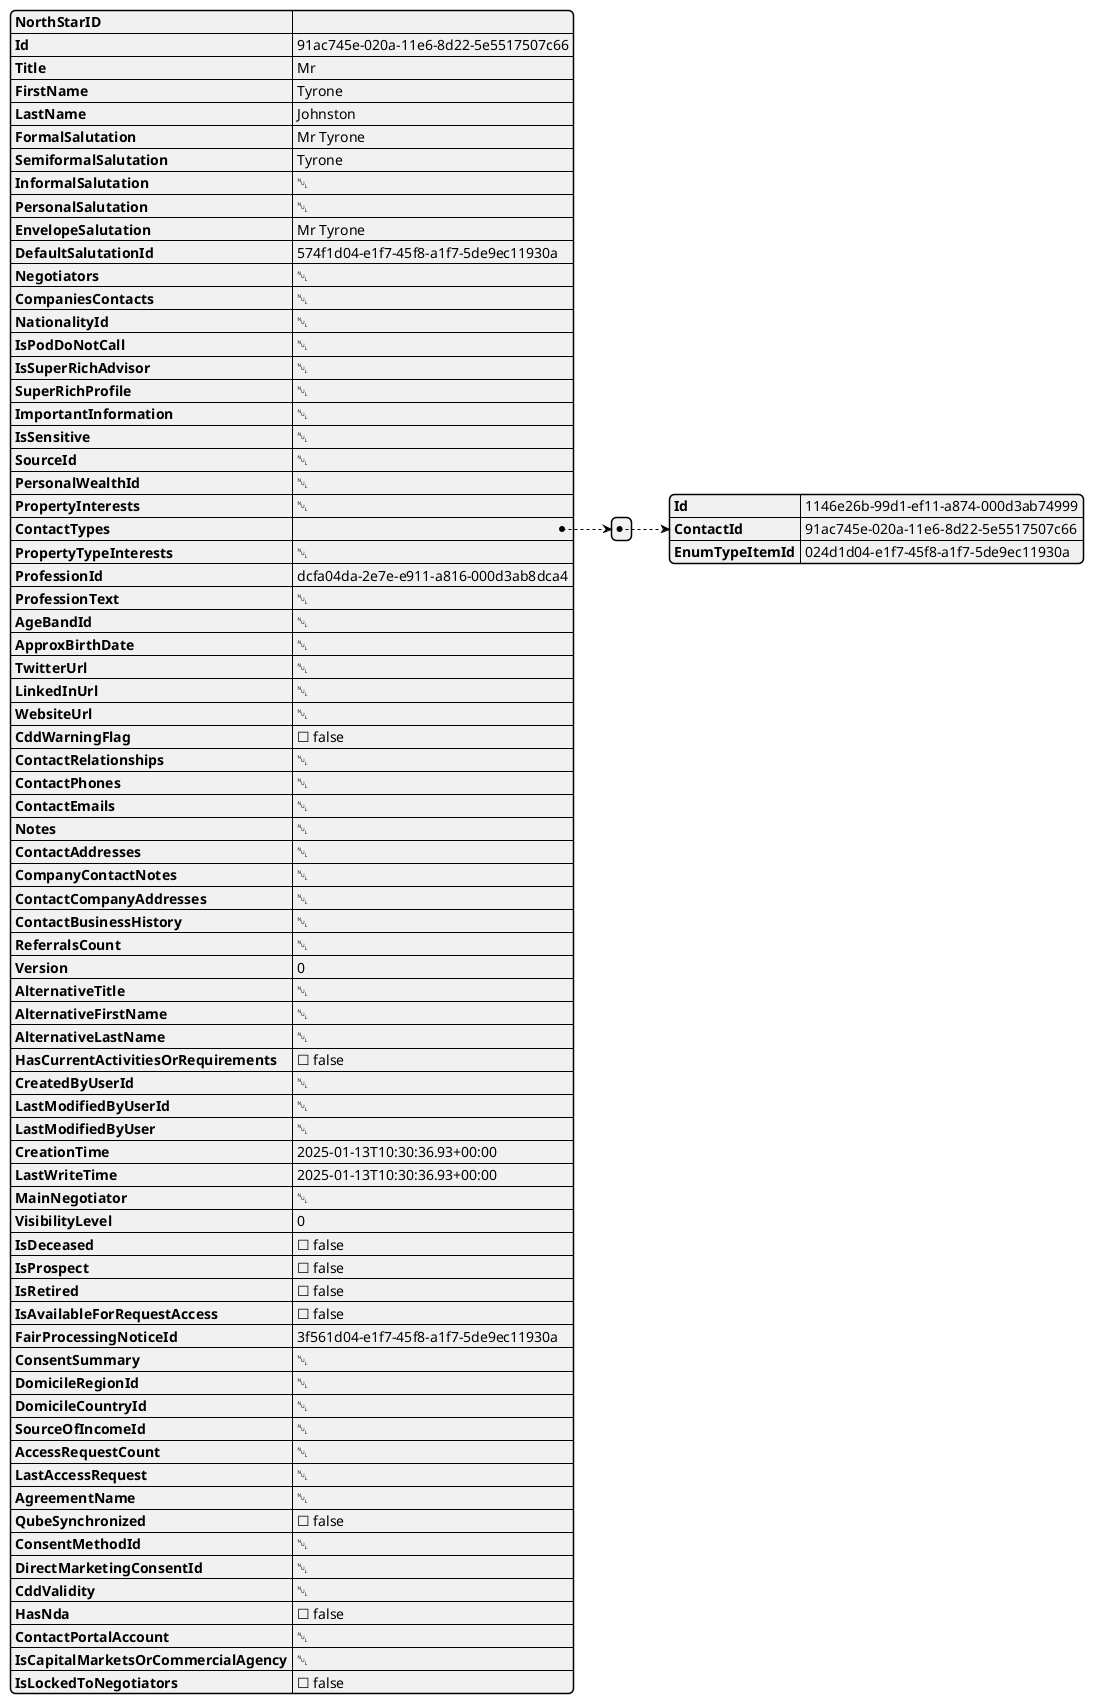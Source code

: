 @startjson Contact Responce
{  
    "NorthStarID" : "",
    "Id": "91ac745e-020a-11e6-8d22-5e5517507c66",  
    "Title": "Mr",  
    "FirstName": "Tyrone",  
    "LastName": "Johnston",  
    "FormalSalutation": "Mr Tyrone", 
    "SemiformalSalutation": "Tyrone",  
    "InformalSalutation": null,  
    "PersonalSalutation": null,  
    "EnvelopeSalutation": "Mr Tyrone",  
    "DefaultSalutationId": "574f1d04-e1f7-45f8-a1f7-5de9ec11930a",  
    "Negotiators": null,  
    "CompaniesContacts": null,  
    "NationalityId": null,  
    "IsPodDoNotCall": null,  
    "IsSuperRichAdvisor": null,  
    "SuperRichProfile": null,  
    "ImportantInformation": null,  
    "IsSensitive": null,  
    "SourceId": null,  
    "PersonalWealthId": null,  
    "PropertyInterests": null,  
    "ContactTypes": [    
        {      
            "Id": "1146e26b-99d1-ef11-a874-000d3ab74999",      
            "ContactId": "91ac745e-020a-11e6-8d22-5e5517507c66",      
            "EnumTypeItemId": "024d1d04-e1f7-45f8-a1f7-5de9ec11930a"    
        }  
    ],  
    "PropertyTypeInterests": null,  
    "ProfessionId": "dcfa04da-2e7e-e911-a816-000d3ab8dca4",  
    "ProfessionText": null,  
    "AgeBandId": null,  
    "ApproxBirthDate": null,  
    "TwitterUrl": null,  
    "LinkedInUrl": null,  
    "WebsiteUrl": null,  
    "CddWarningFlag": false,  
    "ContactRelationships": null,  
    "ContactPhones": null,  
    "ContactEmails": null,  
    "Notes": null,  
    "ContactAddresses": null,  
    "CompanyContactNotes": null,  
    "ContactCompanyAddresses": null,  
    "ContactBusinessHistory": null,  
    "ReferralsCount": null,  
    "Version": 0,  
    "AlternativeTitle": null,  
    "AlternativeFirstName": null, 
    "AlternativeLastName": null,  
    "HasCurrentActivitiesOrRequirements": false,  
    "CreatedByUserId": null,  
    "LastModifiedByUserId": null,  
    "LastModifiedByUser": null,  
    "CreationTime": "2025-01-13T10:30:36.93+00:00",  
    "LastWriteTime": "2025-01-13T10:30:36.93+00:00",  
    "MainNegotiator": null,  
    "VisibilityLevel": 0,  
    "IsDeceased": false,  
    "IsProspect": false,  
    "IsRetired": false,  
    "IsAvailableForRequestAccess": false,  
    "FairProcessingNoticeId": "3f561d04-e1f7-45f8-a1f7-5de9ec11930a",  
    "ConsentSummary": null,  
    "DomicileRegionId": null,  
    "DomicileCountryId": null,  
    "SourceOfIncomeId": null,  
    "AccessRequestCount": null,  
    "LastAccessRequest": null,  
    "AgreementName": null,  
    "QubeSynchronized": false,  
    "ConsentMethodId": null,  
    "DirectMarketingConsentId": null,  
    "CddValidity": null,  "HasNda": false,  
    "ContactPortalAccount": null,  
    "IsCapitalMarketsOrCommercialAgency": null, 
    "IsLockedToNegotiators": false
}
@endjson